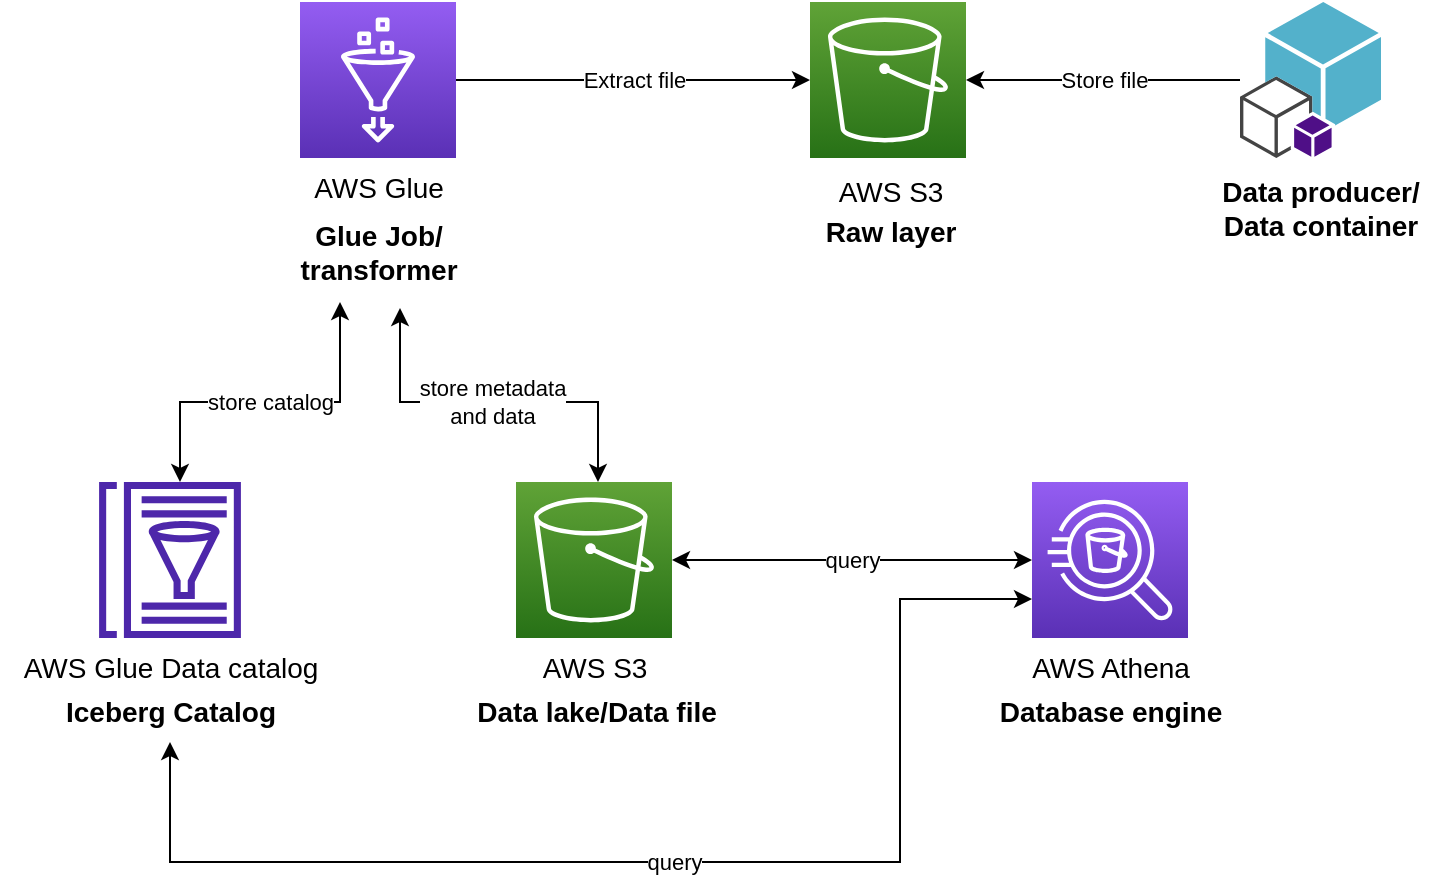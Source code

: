 <mxfile version="21.6.2" type="device" pages="2">
  <diagram id="DCdoVFRJ0JXVwGNWpt6n" name="Página-1">
    <mxGraphModel dx="1222" dy="608" grid="1" gridSize="10" guides="1" tooltips="1" connect="1" arrows="1" fold="1" page="1" pageScale="1" pageWidth="827" pageHeight="1169" math="0" shadow="0">
      <root>
        <mxCell id="0" />
        <mxCell id="1" parent="0" />
        <mxCell id="yzSwMuTql2DnZeXXJh39-1" value="" style="sketch=0;points=[[0,0,0],[0.25,0,0],[0.5,0,0],[0.75,0,0],[1,0,0],[0,1,0],[0.25,1,0],[0.5,1,0],[0.75,1,0],[1,1,0],[0,0.25,0],[0,0.5,0],[0,0.75,0],[1,0.25,0],[1,0.5,0],[1,0.75,0]];outlineConnect=0;fontColor=#232F3E;gradientColor=#945DF2;gradientDirection=north;fillColor=#5A30B5;strokeColor=#ffffff;dashed=0;verticalLabelPosition=bottom;verticalAlign=top;align=center;html=1;fontSize=12;fontStyle=0;aspect=fixed;shape=mxgraph.aws4.resourceIcon;resIcon=mxgraph.aws4.glue;" parent="1" vertex="1">
          <mxGeometry x="280" y="160" width="78" height="78" as="geometry" />
        </mxCell>
        <mxCell id="yzSwMuTql2DnZeXXJh39-11" value="Extract file" style="edgeStyle=orthogonalEdgeStyle;rounded=0;orthogonalLoop=1;jettySize=auto;html=1;entryX=1;entryY=0.5;entryDx=0;entryDy=0;entryPerimeter=0;startArrow=classic;startFill=1;endArrow=none;endFill=0;" parent="1" source="yzSwMuTql2DnZeXXJh39-5" target="yzSwMuTql2DnZeXXJh39-1" edge="1">
          <mxGeometry relative="1" as="geometry" />
        </mxCell>
        <mxCell id="yzSwMuTql2DnZeXXJh39-5" value="" style="sketch=0;points=[[0,0,0],[0.25,0,0],[0.5,0,0],[0.75,0,0],[1,0,0],[0,1,0],[0.25,1,0],[0.5,1,0],[0.75,1,0],[1,1,0],[0,0.25,0],[0,0.5,0],[0,0.75,0],[1,0.25,0],[1,0.5,0],[1,0.75,0]];outlineConnect=0;fontColor=#232F3E;gradientColor=#60A337;gradientDirection=north;fillColor=#277116;strokeColor=#ffffff;dashed=0;verticalLabelPosition=bottom;verticalAlign=top;align=center;html=1;fontSize=12;fontStyle=0;aspect=fixed;shape=mxgraph.aws4.resourceIcon;resIcon=mxgraph.aws4.s3;" parent="1" vertex="1">
          <mxGeometry x="535" y="160" width="78" height="78" as="geometry" />
        </mxCell>
        <mxCell id="yzSwMuTql2DnZeXXJh39-10" value="Store file" style="edgeStyle=orthogonalEdgeStyle;rounded=0;orthogonalLoop=1;jettySize=auto;html=1;entryX=1;entryY=0.5;entryDx=0;entryDy=0;entryPerimeter=0;startArrow=none;startFill=0;" parent="1" source="yzSwMuTql2DnZeXXJh39-6" target="yzSwMuTql2DnZeXXJh39-5" edge="1">
          <mxGeometry relative="1" as="geometry" />
        </mxCell>
        <mxCell id="yzSwMuTql2DnZeXXJh39-6" value="" style="outlineConnect=0;dashed=0;verticalLabelPosition=bottom;verticalAlign=top;align=center;html=1;shape=mxgraph.aws3.toolkit_for_visual_studio;fillColor=#53B1CB;gradientColor=none;" parent="1" vertex="1">
          <mxGeometry x="750" y="160" width="70.5" height="78" as="geometry" />
        </mxCell>
        <mxCell id="yzSwMuTql2DnZeXXJh39-7" value="&lt;b style=&quot;font-size: 14px;&quot;&gt;Data producer/&lt;br&gt;Data container&lt;/b&gt;" style="text;html=1;align=center;verticalAlign=middle;resizable=0;points=[];autosize=1;strokeColor=none;fillColor=none;" parent="1" vertex="1">
          <mxGeometry x="730" y="238" width="120" height="50" as="geometry" />
        </mxCell>
        <mxCell id="yzSwMuTql2DnZeXXJh39-8" value="&lt;span style=&quot;font-size: 14px;&quot;&gt;&lt;b&gt;Raw layer&lt;/b&gt;&lt;/span&gt;" style="text;html=1;align=center;verticalAlign=middle;resizable=0;points=[];autosize=1;strokeColor=none;fillColor=none;" parent="1" vertex="1">
          <mxGeometry x="530" y="260" width="90" height="30" as="geometry" />
        </mxCell>
        <mxCell id="yzSwMuTql2DnZeXXJh39-9" value="&lt;span style=&quot;font-size: 14px;&quot;&gt;AWS S3&lt;/span&gt;" style="text;html=1;align=center;verticalAlign=middle;resizable=0;points=[];autosize=1;strokeColor=none;fillColor=none;" parent="1" vertex="1">
          <mxGeometry x="535" y="240" width="80" height="30" as="geometry" />
        </mxCell>
        <mxCell id="yzSwMuTql2DnZeXXJh39-12" value="&lt;span style=&quot;font-size: 14px;&quot;&gt;AWS Glue&lt;/span&gt;" style="text;html=1;align=center;verticalAlign=middle;resizable=0;points=[];autosize=1;strokeColor=none;fillColor=none;" parent="1" vertex="1">
          <mxGeometry x="274" y="238" width="90" height="30" as="geometry" />
        </mxCell>
        <mxCell id="yzSwMuTql2DnZeXXJh39-13" value="&lt;span style=&quot;font-size: 14px;&quot;&gt;&lt;b&gt;Glue Job/ &lt;br&gt;transformer&lt;/b&gt;&lt;/span&gt;" style="text;html=1;align=center;verticalAlign=middle;resizable=0;points=[];autosize=1;strokeColor=none;fillColor=none;" parent="1" vertex="1">
          <mxGeometry x="269" y="260" width="100" height="50" as="geometry" />
        </mxCell>
        <mxCell id="jpoK6WpKVv8CNo1Ky60h-3" value="store catalog" style="edgeStyle=orthogonalEdgeStyle;rounded=0;orthogonalLoop=1;jettySize=auto;html=1;startArrow=classic;startFill=1;" parent="1" source="jpoK6WpKVv8CNo1Ky60h-1" target="yzSwMuTql2DnZeXXJh39-13" edge="1">
          <mxGeometry relative="1" as="geometry">
            <Array as="points">
              <mxPoint x="220" y="360" />
              <mxPoint x="300" y="360" />
            </Array>
          </mxGeometry>
        </mxCell>
        <mxCell id="jpoK6WpKVv8CNo1Ky60h-12" value="query" style="edgeStyle=orthogonalEdgeStyle;rounded=0;orthogonalLoop=1;jettySize=auto;html=1;entryX=0;entryY=0.75;entryDx=0;entryDy=0;entryPerimeter=0;startArrow=classic;startFill=1;" parent="1" source="jpoK6WpKVv8CNo1Ky60h-6" target="yzSwMuTql2DnZeXXJh39-16" edge="1">
          <mxGeometry relative="1" as="geometry">
            <Array as="points">
              <mxPoint x="215" y="590" />
              <mxPoint x="580" y="590" />
              <mxPoint x="580" y="459" />
            </Array>
          </mxGeometry>
        </mxCell>
        <mxCell id="jpoK6WpKVv8CNo1Ky60h-1" value="" style="sketch=0;outlineConnect=0;fontColor=#232F3E;gradientColor=none;fillColor=#4D27AA;strokeColor=none;dashed=0;verticalLabelPosition=bottom;verticalAlign=top;align=center;html=1;fontSize=12;fontStyle=0;aspect=fixed;pointerEvents=1;shape=mxgraph.aws4.glue_data_catalog;" parent="1" vertex="1">
          <mxGeometry x="179" y="400" width="72" height="78" as="geometry" />
        </mxCell>
        <mxCell id="jpoK6WpKVv8CNo1Ky60h-5" value="store metadata&lt;br&gt;and data" style="edgeStyle=orthogonalEdgeStyle;rounded=0;orthogonalLoop=1;jettySize=auto;html=1;entryX=0.61;entryY=1.06;entryDx=0;entryDy=0;entryPerimeter=0;startArrow=classic;startFill=1;" parent="1" source="yzSwMuTql2DnZeXXJh39-4" target="yzSwMuTql2DnZeXXJh39-13" edge="1">
          <mxGeometry relative="1" as="geometry">
            <Array as="points">
              <mxPoint x="429" y="360" />
              <mxPoint x="330" y="360" />
            </Array>
          </mxGeometry>
        </mxCell>
        <mxCell id="jpoK6WpKVv8CNo1Ky60h-6" value="&lt;span style=&quot;font-size: 14px;&quot;&gt;&lt;b&gt;Iceberg Catalog&lt;/b&gt;&lt;/span&gt;" style="text;html=1;align=center;verticalAlign=middle;resizable=0;points=[];autosize=1;strokeColor=none;fillColor=none;" parent="1" vertex="1">
          <mxGeometry x="150" y="500" width="130" height="30" as="geometry" />
        </mxCell>
        <mxCell id="jpoK6WpKVv8CNo1Ky60h-7" value="&lt;span style=&quot;font-size: 14px;&quot;&gt;AWS Glue Data catalog&lt;/span&gt;" style="text;html=1;align=center;verticalAlign=middle;resizable=0;points=[];autosize=1;strokeColor=none;fillColor=none;" parent="1" vertex="1">
          <mxGeometry x="130" y="478" width="170" height="30" as="geometry" />
        </mxCell>
        <mxCell id="jpoK6WpKVv8CNo1Ky60h-8" value="" style="group" parent="1" vertex="1" connectable="0">
          <mxGeometry x="358" y="400" width="140" height="130" as="geometry" />
        </mxCell>
        <mxCell id="yzSwMuTql2DnZeXXJh39-4" value="" style="sketch=0;points=[[0,0,0],[0.25,0,0],[0.5,0,0],[0.75,0,0],[1,0,0],[0,1,0],[0.25,1,0],[0.5,1,0],[0.75,1,0],[1,1,0],[0,0.25,0],[0,0.5,0],[0,0.75,0],[1,0.25,0],[1,0.5,0],[1,0.75,0]];outlineConnect=0;fontColor=#232F3E;gradientColor=#60A337;gradientDirection=north;fillColor=#277116;strokeColor=#ffffff;dashed=0;verticalLabelPosition=bottom;verticalAlign=top;align=center;html=1;fontSize=12;fontStyle=0;aspect=fixed;shape=mxgraph.aws4.resourceIcon;resIcon=mxgraph.aws4.s3;" parent="jpoK6WpKVv8CNo1Ky60h-8" vertex="1">
          <mxGeometry x="30" width="78" height="78" as="geometry" />
        </mxCell>
        <mxCell id="yzSwMuTql2DnZeXXJh39-14" value="&lt;span style=&quot;font-size: 14px;&quot;&gt;AWS S3&lt;/span&gt;" style="text;html=1;align=center;verticalAlign=middle;resizable=0;points=[];autosize=1;strokeColor=none;fillColor=none;" parent="jpoK6WpKVv8CNo1Ky60h-8" vertex="1">
          <mxGeometry x="29" y="78" width="80" height="30" as="geometry" />
        </mxCell>
        <mxCell id="yzSwMuTql2DnZeXXJh39-15" value="&lt;span style=&quot;font-size: 14px;&quot;&gt;&lt;b&gt;Data lake/Data file&lt;/b&gt;&lt;/span&gt;" style="text;html=1;align=center;verticalAlign=middle;resizable=0;points=[];autosize=1;strokeColor=none;fillColor=none;" parent="jpoK6WpKVv8CNo1Ky60h-8" vertex="1">
          <mxGeometry y="100" width="140" height="30" as="geometry" />
        </mxCell>
        <mxCell id="jpoK6WpKVv8CNo1Ky60h-10" value="" style="group" parent="1" vertex="1" connectable="0">
          <mxGeometry x="620" y="400" width="130" height="130" as="geometry" />
        </mxCell>
        <mxCell id="yzSwMuTql2DnZeXXJh39-16" value="" style="sketch=0;points=[[0,0,0],[0.25,0,0],[0.5,0,0],[0.75,0,0],[1,0,0],[0,1,0],[0.25,1,0],[0.5,1,0],[0.75,1,0],[1,1,0],[0,0.25,0],[0,0.5,0],[0,0.75,0],[1,0.25,0],[1,0.5,0],[1,0.75,0]];outlineConnect=0;fontColor=#232F3E;gradientColor=#945DF2;gradientDirection=north;fillColor=#5A30B5;strokeColor=#ffffff;dashed=0;verticalLabelPosition=bottom;verticalAlign=top;align=center;html=1;fontSize=12;fontStyle=0;aspect=fixed;shape=mxgraph.aws4.resourceIcon;resIcon=mxgraph.aws4.athena;" parent="jpoK6WpKVv8CNo1Ky60h-10" vertex="1">
          <mxGeometry x="26" width="78" height="78" as="geometry" />
        </mxCell>
        <mxCell id="yzSwMuTql2DnZeXXJh39-17" value="&lt;span style=&quot;font-size: 14px;&quot;&gt;AWS Athena&lt;/span&gt;" style="text;html=1;align=center;verticalAlign=middle;resizable=0;points=[];autosize=1;strokeColor=none;fillColor=none;" parent="jpoK6WpKVv8CNo1Ky60h-10" vertex="1">
          <mxGeometry x="15" y="78" width="100" height="30" as="geometry" />
        </mxCell>
        <mxCell id="yzSwMuTql2DnZeXXJh39-18" value="&lt;span style=&quot;font-size: 14px;&quot;&gt;&lt;b&gt;Database engine&lt;/b&gt;&lt;/span&gt;" style="text;html=1;align=center;verticalAlign=middle;resizable=0;points=[];autosize=1;strokeColor=none;fillColor=none;" parent="jpoK6WpKVv8CNo1Ky60h-10" vertex="1">
          <mxGeometry y="100" width="130" height="30" as="geometry" />
        </mxCell>
        <mxCell id="jpoK6WpKVv8CNo1Ky60h-11" value="query" style="edgeStyle=orthogonalEdgeStyle;rounded=0;orthogonalLoop=1;jettySize=auto;html=1;startArrow=classic;startFill=1;" parent="1" source="yzSwMuTql2DnZeXXJh39-4" target="yzSwMuTql2DnZeXXJh39-16" edge="1">
          <mxGeometry relative="1" as="geometry" />
        </mxCell>
      </root>
    </mxGraphModel>
  </diagram>
  <diagram id="g_N1dKgBilOzBf7T7mor" name="Página-2">
    <mxGraphModel dx="1222" dy="537" grid="1" gridSize="10" guides="1" tooltips="1" connect="1" arrows="1" fold="1" page="1" pageScale="1" pageWidth="827" pageHeight="1169" math="0" shadow="0">
      <root>
        <mxCell id="0" />
        <mxCell id="1" parent="0" />
        <mxCell id="JBe-mI-rvIp7PmJerVgn-2" value="Extract file" style="edgeStyle=orthogonalEdgeStyle;rounded=0;orthogonalLoop=1;jettySize=auto;html=1;entryX=1;entryY=0.5;entryDx=0;entryDy=0;entryPerimeter=0;startArrow=classic;startFill=1;endArrow=none;endFill=0;" edge="1" parent="1" source="JBe-mI-rvIp7PmJerVgn-3" target="JBe-mI-rvIp7PmJerVgn-26">
          <mxGeometry relative="1" as="geometry" />
        </mxCell>
        <mxCell id="JBe-mI-rvIp7PmJerVgn-3" value="" style="sketch=0;points=[[0,0,0],[0.25,0,0],[0.5,0,0],[0.75,0,0],[1,0,0],[0,1,0],[0.25,1,0],[0.5,1,0],[0.75,1,0],[1,1,0],[0,0.25,0],[0,0.5,0],[0,0.75,0],[1,0.25,0],[1,0.5,0],[1,0.75,0]];outlineConnect=0;fontColor=#232F3E;gradientColor=#60A337;gradientDirection=north;fillColor=#277116;strokeColor=#ffffff;dashed=0;verticalLabelPosition=bottom;verticalAlign=top;align=center;html=1;fontSize=12;fontStyle=0;aspect=fixed;shape=mxgraph.aws4.resourceIcon;resIcon=mxgraph.aws4.s3;" vertex="1" parent="1">
          <mxGeometry x="535" y="160" width="78" height="78" as="geometry" />
        </mxCell>
        <mxCell id="JBe-mI-rvIp7PmJerVgn-4" value="Store file" style="edgeStyle=orthogonalEdgeStyle;rounded=0;orthogonalLoop=1;jettySize=auto;html=1;entryX=1;entryY=0.5;entryDx=0;entryDy=0;entryPerimeter=0;startArrow=none;startFill=0;" edge="1" parent="1" source="JBe-mI-rvIp7PmJerVgn-5" target="JBe-mI-rvIp7PmJerVgn-3">
          <mxGeometry relative="1" as="geometry" />
        </mxCell>
        <mxCell id="JBe-mI-rvIp7PmJerVgn-5" value="" style="outlineConnect=0;dashed=0;verticalLabelPosition=bottom;verticalAlign=top;align=center;html=1;shape=mxgraph.aws3.toolkit_for_visual_studio;fillColor=#53B1CB;gradientColor=none;" vertex="1" parent="1">
          <mxGeometry x="750" y="160" width="70.5" height="78" as="geometry" />
        </mxCell>
        <mxCell id="JBe-mI-rvIp7PmJerVgn-6" value="&lt;b style=&quot;font-size: 14px;&quot;&gt;Data producer/&lt;br&gt;Data container&lt;/b&gt;" style="text;html=1;align=center;verticalAlign=middle;resizable=0;points=[];autosize=1;strokeColor=none;fillColor=none;" vertex="1" parent="1">
          <mxGeometry x="730" y="238" width="120" height="50" as="geometry" />
        </mxCell>
        <mxCell id="JBe-mI-rvIp7PmJerVgn-7" value="&lt;span style=&quot;font-size: 14px;&quot;&gt;&lt;b&gt;Raw layer&lt;/b&gt;&lt;/span&gt;" style="text;html=1;align=center;verticalAlign=middle;resizable=0;points=[];autosize=1;strokeColor=none;fillColor=none;" vertex="1" parent="1">
          <mxGeometry x="530" y="260" width="90" height="30" as="geometry" />
        </mxCell>
        <mxCell id="JBe-mI-rvIp7PmJerVgn-8" value="&lt;span style=&quot;font-size: 14px;&quot;&gt;AWS S3&lt;/span&gt;" style="text;html=1;align=center;verticalAlign=middle;resizable=0;points=[];autosize=1;strokeColor=none;fillColor=none;" vertex="1" parent="1">
          <mxGeometry x="535" y="240" width="80" height="30" as="geometry" />
        </mxCell>
        <mxCell id="JBe-mI-rvIp7PmJerVgn-9" value="&lt;span style=&quot;font-size: 14px;&quot;&gt;AWS EMR (Serverless)&lt;/span&gt;" style="text;html=1;align=center;verticalAlign=middle;resizable=0;points=[];autosize=1;strokeColor=none;fillColor=none;" vertex="1" parent="1">
          <mxGeometry x="234" y="238" width="170" height="30" as="geometry" />
        </mxCell>
        <mxCell id="JBe-mI-rvIp7PmJerVgn-10" value="&lt;span style=&quot;font-size: 14px;&quot;&gt;&lt;b&gt;Spark Job&lt;/b&gt;&lt;/span&gt;" style="text;html=1;align=center;verticalAlign=middle;resizable=0;points=[];autosize=1;strokeColor=none;fillColor=none;" vertex="1" parent="1">
          <mxGeometry x="274" y="270" width="90" height="30" as="geometry" />
        </mxCell>
        <mxCell id="JBe-mI-rvIp7PmJerVgn-11" value="store catalog" style="edgeStyle=orthogonalEdgeStyle;rounded=0;orthogonalLoop=1;jettySize=auto;html=1;startArrow=classic;startFill=1;" edge="1" parent="1" source="JBe-mI-rvIp7PmJerVgn-13" target="JBe-mI-rvIp7PmJerVgn-10">
          <mxGeometry relative="1" as="geometry">
            <Array as="points">
              <mxPoint x="220" y="360" />
              <mxPoint x="300" y="360" />
            </Array>
          </mxGeometry>
        </mxCell>
        <mxCell id="JBe-mI-rvIp7PmJerVgn-12" value="query" style="edgeStyle=orthogonalEdgeStyle;rounded=0;orthogonalLoop=1;jettySize=auto;html=1;entryX=0;entryY=0.75;entryDx=0;entryDy=0;entryPerimeter=0;startArrow=classic;startFill=1;" edge="1" parent="1" source="JBe-mI-rvIp7PmJerVgn-15" target="JBe-mI-rvIp7PmJerVgn-22">
          <mxGeometry relative="1" as="geometry">
            <Array as="points">
              <mxPoint x="215" y="590" />
              <mxPoint x="580" y="590" />
              <mxPoint x="580" y="459" />
            </Array>
          </mxGeometry>
        </mxCell>
        <mxCell id="JBe-mI-rvIp7PmJerVgn-13" value="" style="sketch=0;outlineConnect=0;fontColor=#232F3E;gradientColor=none;fillColor=#4D27AA;strokeColor=none;dashed=0;verticalLabelPosition=bottom;verticalAlign=top;align=center;html=1;fontSize=12;fontStyle=0;aspect=fixed;pointerEvents=1;shape=mxgraph.aws4.glue_data_catalog;" vertex="1" parent="1">
          <mxGeometry x="179" y="400" width="72" height="78" as="geometry" />
        </mxCell>
        <mxCell id="JBe-mI-rvIp7PmJerVgn-14" value="store metadata&lt;br&gt;and data" style="edgeStyle=orthogonalEdgeStyle;rounded=0;orthogonalLoop=1;jettySize=auto;html=1;entryX=0.61;entryY=1.06;entryDx=0;entryDy=0;entryPerimeter=0;startArrow=classic;startFill=1;" edge="1" parent="1" source="JBe-mI-rvIp7PmJerVgn-18" target="JBe-mI-rvIp7PmJerVgn-10">
          <mxGeometry relative="1" as="geometry">
            <Array as="points">
              <mxPoint x="429" y="360" />
              <mxPoint x="330" y="360" />
            </Array>
          </mxGeometry>
        </mxCell>
        <mxCell id="JBe-mI-rvIp7PmJerVgn-15" value="&lt;span style=&quot;font-size: 14px;&quot;&gt;&lt;b&gt;Iceberg Catalog&lt;/b&gt;&lt;/span&gt;" style="text;html=1;align=center;verticalAlign=middle;resizable=0;points=[];autosize=1;strokeColor=none;fillColor=none;" vertex="1" parent="1">
          <mxGeometry x="150" y="500" width="130" height="30" as="geometry" />
        </mxCell>
        <mxCell id="JBe-mI-rvIp7PmJerVgn-16" value="&lt;span style=&quot;font-size: 14px;&quot;&gt;AWS Glue Data catalog&lt;/span&gt;" style="text;html=1;align=center;verticalAlign=middle;resizable=0;points=[];autosize=1;strokeColor=none;fillColor=none;" vertex="1" parent="1">
          <mxGeometry x="130" y="478" width="170" height="30" as="geometry" />
        </mxCell>
        <mxCell id="JBe-mI-rvIp7PmJerVgn-17" value="" style="group" vertex="1" connectable="0" parent="1">
          <mxGeometry x="358" y="400" width="140" height="130" as="geometry" />
        </mxCell>
        <mxCell id="JBe-mI-rvIp7PmJerVgn-18" value="" style="sketch=0;points=[[0,0,0],[0.25,0,0],[0.5,0,0],[0.75,0,0],[1,0,0],[0,1,0],[0.25,1,0],[0.5,1,0],[0.75,1,0],[1,1,0],[0,0.25,0],[0,0.5,0],[0,0.75,0],[1,0.25,0],[1,0.5,0],[1,0.75,0]];outlineConnect=0;fontColor=#232F3E;gradientColor=#60A337;gradientDirection=north;fillColor=#277116;strokeColor=#ffffff;dashed=0;verticalLabelPosition=bottom;verticalAlign=top;align=center;html=1;fontSize=12;fontStyle=0;aspect=fixed;shape=mxgraph.aws4.resourceIcon;resIcon=mxgraph.aws4.s3;" vertex="1" parent="JBe-mI-rvIp7PmJerVgn-17">
          <mxGeometry x="30" width="78" height="78" as="geometry" />
        </mxCell>
        <mxCell id="JBe-mI-rvIp7PmJerVgn-19" value="&lt;span style=&quot;font-size: 14px;&quot;&gt;AWS S3&lt;/span&gt;" style="text;html=1;align=center;verticalAlign=middle;resizable=0;points=[];autosize=1;strokeColor=none;fillColor=none;" vertex="1" parent="JBe-mI-rvIp7PmJerVgn-17">
          <mxGeometry x="29" y="78" width="80" height="30" as="geometry" />
        </mxCell>
        <mxCell id="JBe-mI-rvIp7PmJerVgn-20" value="&lt;span style=&quot;font-size: 14px;&quot;&gt;&lt;b&gt;Data lake/Data file&lt;/b&gt;&lt;/span&gt;" style="text;html=1;align=center;verticalAlign=middle;resizable=0;points=[];autosize=1;strokeColor=none;fillColor=none;" vertex="1" parent="JBe-mI-rvIp7PmJerVgn-17">
          <mxGeometry y="100" width="140" height="30" as="geometry" />
        </mxCell>
        <mxCell id="JBe-mI-rvIp7PmJerVgn-21" value="" style="group" vertex="1" connectable="0" parent="1">
          <mxGeometry x="620" y="400" width="130" height="130" as="geometry" />
        </mxCell>
        <mxCell id="JBe-mI-rvIp7PmJerVgn-22" value="" style="sketch=0;points=[[0,0,0],[0.25,0,0],[0.5,0,0],[0.75,0,0],[1,0,0],[0,1,0],[0.25,1,0],[0.5,1,0],[0.75,1,0],[1,1,0],[0,0.25,0],[0,0.5,0],[0,0.75,0],[1,0.25,0],[1,0.5,0],[1,0.75,0]];outlineConnect=0;fontColor=#232F3E;gradientColor=#945DF2;gradientDirection=north;fillColor=#5A30B5;strokeColor=#ffffff;dashed=0;verticalLabelPosition=bottom;verticalAlign=top;align=center;html=1;fontSize=12;fontStyle=0;aspect=fixed;shape=mxgraph.aws4.resourceIcon;resIcon=mxgraph.aws4.athena;" vertex="1" parent="JBe-mI-rvIp7PmJerVgn-21">
          <mxGeometry x="26" width="78" height="78" as="geometry" />
        </mxCell>
        <mxCell id="JBe-mI-rvIp7PmJerVgn-23" value="&lt;span style=&quot;font-size: 14px;&quot;&gt;AWS Athena&lt;/span&gt;" style="text;html=1;align=center;verticalAlign=middle;resizable=0;points=[];autosize=1;strokeColor=none;fillColor=none;" vertex="1" parent="JBe-mI-rvIp7PmJerVgn-21">
          <mxGeometry x="15" y="78" width="100" height="30" as="geometry" />
        </mxCell>
        <mxCell id="JBe-mI-rvIp7PmJerVgn-24" value="&lt;span style=&quot;font-size: 14px;&quot;&gt;&lt;b&gt;Database engine&lt;/b&gt;&lt;/span&gt;" style="text;html=1;align=center;verticalAlign=middle;resizable=0;points=[];autosize=1;strokeColor=none;fillColor=none;" vertex="1" parent="JBe-mI-rvIp7PmJerVgn-21">
          <mxGeometry y="100" width="130" height="30" as="geometry" />
        </mxCell>
        <mxCell id="JBe-mI-rvIp7PmJerVgn-25" value="query" style="edgeStyle=orthogonalEdgeStyle;rounded=0;orthogonalLoop=1;jettySize=auto;html=1;startArrow=classic;startFill=1;" edge="1" parent="1" source="JBe-mI-rvIp7PmJerVgn-18" target="JBe-mI-rvIp7PmJerVgn-22">
          <mxGeometry relative="1" as="geometry" />
        </mxCell>
        <mxCell id="JBe-mI-rvIp7PmJerVgn-26" value="" style="sketch=0;points=[[0,0,0],[0.25,0,0],[0.5,0,0],[0.75,0,0],[1,0,0],[0,1,0],[0.25,1,0],[0.5,1,0],[0.75,1,0],[1,1,0],[0,0.25,0],[0,0.5,0],[0,0.75,0],[1,0.25,0],[1,0.5,0],[1,0.75,0]];outlineConnect=0;fontColor=#232F3E;gradientColor=#945DF2;gradientDirection=north;fillColor=#5A30B5;strokeColor=#ffffff;dashed=0;verticalLabelPosition=bottom;verticalAlign=top;align=center;html=1;fontSize=12;fontStyle=0;aspect=fixed;shape=mxgraph.aws4.resourceIcon;resIcon=mxgraph.aws4.emr;" vertex="1" parent="1">
          <mxGeometry x="280" y="160" width="78" height="78" as="geometry" />
        </mxCell>
      </root>
    </mxGraphModel>
  </diagram>
</mxfile>
